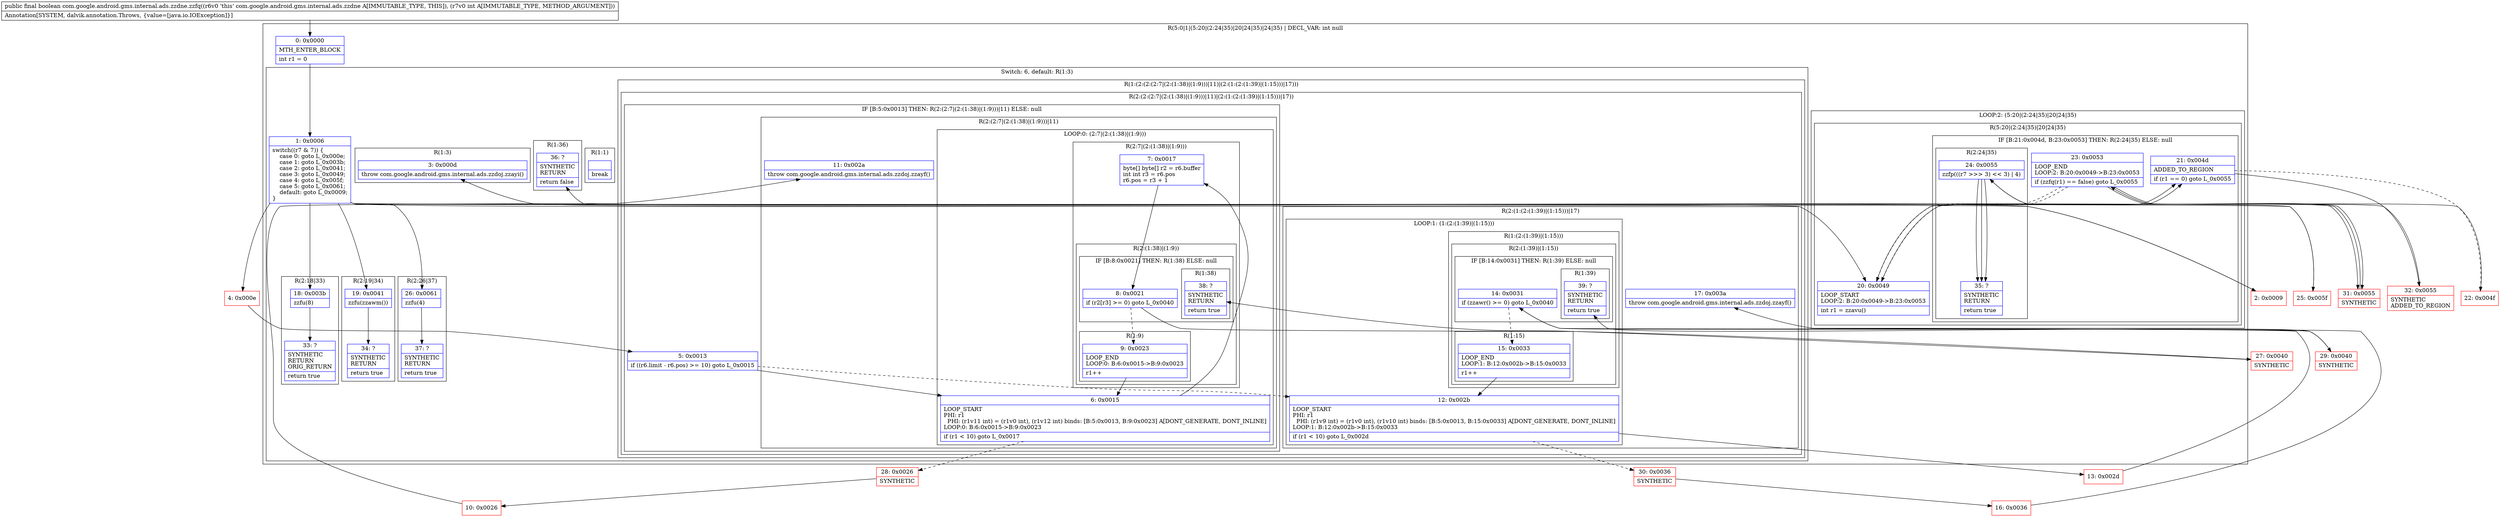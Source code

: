 digraph "CFG forcom.google.android.gms.internal.ads.zzdne.zzfq(I)Z" {
subgraph cluster_Region_1032369095 {
label = "R(5:0|1|(5:20|(2:24|35)|20|24|35)|24|35) | DECL_VAR: int null\l";
node [shape=record,color=blue];
Node_0 [shape=record,label="{0\:\ 0x0000|MTH_ENTER_BLOCK\l|int r1 = 0\l}"];
subgraph cluster_SwitchRegion_1084284100 {
label = "Switch: 6, default: R(1:3)";
node [shape=record,color=blue];
Node_1 [shape=record,label="{1\:\ 0x0006|switch((r7 & 7)) \{\l    case 0: goto L_0x000e;\l    case 1: goto L_0x003b;\l    case 2: goto L_0x0041;\l    case 3: goto L_0x0049;\l    case 4: goto L_0x005f;\l    case 5: goto L_0x0061;\l    default: goto L_0x0009;\l\}\l}"];
subgraph cluster_Region_275508889 {
label = "R(1:(2:(2:(2:7|(2:(1:38)|(1:9)))|11)|(2:(1:(2:(1:39)|(1:15)))|17)))";
node [shape=record,color=blue];
subgraph cluster_Region_731970563 {
label = "R(2:(2:(2:7|(2:(1:38)|(1:9)))|11)|(2:(1:(2:(1:39)|(1:15)))|17))";
node [shape=record,color=blue];
subgraph cluster_IfRegion_374095979 {
label = "IF [B:5:0x0013] THEN: R(2:(2:7|(2:(1:38)|(1:9)))|11) ELSE: null";
node [shape=record,color=blue];
Node_5 [shape=record,label="{5\:\ 0x0013|if ((r6.limit \- r6.pos) \>= 10) goto L_0x0015\l}"];
subgraph cluster_Region_1347217562 {
label = "R(2:(2:7|(2:(1:38)|(1:9)))|11)";
node [shape=record,color=blue];
subgraph cluster_LoopRegion_915110829 {
label = "LOOP:0: (2:7|(2:(1:38)|(1:9)))";
node [shape=record,color=blue];
Node_6 [shape=record,label="{6\:\ 0x0015|LOOP_START\lPHI: r1 \l  PHI: (r1v11 int) = (r1v0 int), (r1v12 int) binds: [B:5:0x0013, B:9:0x0023] A[DONT_GENERATE, DONT_INLINE]\lLOOP:0: B:6:0x0015\-\>B:9:0x0023\l|if (r1 \< 10) goto L_0x0017\l}"];
subgraph cluster_Region_1625298119 {
label = "R(2:7|(2:(1:38)|(1:9)))";
node [shape=record,color=blue];
Node_7 [shape=record,label="{7\:\ 0x0017|byte[] byte[] r2 = r6.buffer\lint int r3 = r6.pos\lr6.pos = r3 + 1\l}"];
subgraph cluster_Region_521980716 {
label = "R(2:(1:38)|(1:9))";
node [shape=record,color=blue];
subgraph cluster_IfRegion_1840082557 {
label = "IF [B:8:0x0021] THEN: R(1:38) ELSE: null";
node [shape=record,color=blue];
Node_8 [shape=record,label="{8\:\ 0x0021|if (r2[r3] \>= 0) goto L_0x0040\l}"];
subgraph cluster_Region_863009832 {
label = "R(1:38)";
node [shape=record,color=blue];
Node_38 [shape=record,label="{38\:\ ?|SYNTHETIC\lRETURN\l|return true\l}"];
}
}
subgraph cluster_Region_466579237 {
label = "R(1:9)";
node [shape=record,color=blue];
Node_9 [shape=record,label="{9\:\ 0x0023|LOOP_END\lLOOP:0: B:6:0x0015\-\>B:9:0x0023\l|r1++\l}"];
}
}
}
}
Node_11 [shape=record,label="{11\:\ 0x002a|throw com.google.android.gms.internal.ads.zzdoj.zzayf()\l}"];
}
}
subgraph cluster_Region_1204501813 {
label = "R(2:(1:(2:(1:39)|(1:15)))|17)";
node [shape=record,color=blue];
subgraph cluster_LoopRegion_1315303213 {
label = "LOOP:1: (1:(2:(1:39)|(1:15)))";
node [shape=record,color=blue];
Node_12 [shape=record,label="{12\:\ 0x002b|LOOP_START\lPHI: r1 \l  PHI: (r1v9 int) = (r1v0 int), (r1v10 int) binds: [B:5:0x0013, B:15:0x0033] A[DONT_GENERATE, DONT_INLINE]\lLOOP:1: B:12:0x002b\-\>B:15:0x0033\l|if (r1 \< 10) goto L_0x002d\l}"];
subgraph cluster_Region_1886651758 {
label = "R(1:(2:(1:39)|(1:15)))";
node [shape=record,color=blue];
subgraph cluster_Region_155776487 {
label = "R(2:(1:39)|(1:15))";
node [shape=record,color=blue];
subgraph cluster_IfRegion_971590106 {
label = "IF [B:14:0x0031] THEN: R(1:39) ELSE: null";
node [shape=record,color=blue];
Node_14 [shape=record,label="{14\:\ 0x0031|if (zzawr() \>= 0) goto L_0x0040\l}"];
subgraph cluster_Region_668330311 {
label = "R(1:39)";
node [shape=record,color=blue];
Node_39 [shape=record,label="{39\:\ ?|SYNTHETIC\lRETURN\l|return true\l}"];
}
}
subgraph cluster_Region_789752438 {
label = "R(1:15)";
node [shape=record,color=blue];
Node_15 [shape=record,label="{15\:\ 0x0033|LOOP_END\lLOOP:1: B:12:0x002b\-\>B:15:0x0033\l|r1++\l}"];
}
}
}
}
Node_17 [shape=record,label="{17\:\ 0x003a|throw com.google.android.gms.internal.ads.zzdoj.zzayf()\l}"];
}
}
}
subgraph cluster_Region_2010830758 {
label = "R(2:18|33)";
node [shape=record,color=blue];
Node_18 [shape=record,label="{18\:\ 0x003b|zzfu(8)\l}"];
Node_33 [shape=record,label="{33\:\ ?|SYNTHETIC\lRETURN\lORIG_RETURN\l|return true\l}"];
}
subgraph cluster_Region_972284791 {
label = "R(2:19|34)";
node [shape=record,color=blue];
Node_19 [shape=record,label="{19\:\ 0x0041|zzfu(zzawm())\l}"];
Node_34 [shape=record,label="{34\:\ ?|SYNTHETIC\lRETURN\l|return true\l}"];
}
subgraph cluster_Region_1252514314 {
label = "R(1:1)";
node [shape=record,color=blue];
Node_InsnContainer_1110478280 [shape=record,label="{|break\l}"];
}
subgraph cluster_Region_1668683215 {
label = "R(1:36)";
node [shape=record,color=blue];
Node_36 [shape=record,label="{36\:\ ?|SYNTHETIC\lRETURN\l|return false\l}"];
}
subgraph cluster_Region_1161345677 {
label = "R(2:26|37)";
node [shape=record,color=blue];
Node_26 [shape=record,label="{26\:\ 0x0061|zzfu(4)\l}"];
Node_37 [shape=record,label="{37\:\ ?|SYNTHETIC\lRETURN\l|return true\l}"];
}
subgraph cluster_Region_834359210 {
label = "R(1:3)";
node [shape=record,color=blue];
Node_3 [shape=record,label="{3\:\ 0x000d|throw com.google.android.gms.internal.ads.zzdoj.zzayi()\l}"];
}
}
subgraph cluster_LoopRegion_1814480636 {
label = "LOOP:2: (5:20|(2:24|35)|20|24|35)";
node [shape=record,color=blue];
Node_23 [shape=record,label="{23\:\ 0x0053|LOOP_END\lLOOP:2: B:20:0x0049\-\>B:23:0x0053\l|if (zzfq(r1) == false) goto L_0x0055\l}"];
subgraph cluster_Region_208680464 {
label = "R(5:20|(2:24|35)|20|24|35)";
node [shape=record,color=blue];
Node_20 [shape=record,label="{20\:\ 0x0049|LOOP_START\lLOOP:2: B:20:0x0049\-\>B:23:0x0053\l|int r1 = zzavu()\l}"];
subgraph cluster_IfRegion_224084178 {
label = "IF [B:21:0x004d, B:23:0x0053] THEN: R(2:24|35) ELSE: null";
node [shape=record,color=blue];
Node_21 [shape=record,label="{21\:\ 0x004d|ADDED_TO_REGION\l|if (r1 == 0) goto L_0x0055\l}"];
Node_23 [shape=record,label="{23\:\ 0x0053|LOOP_END\lLOOP:2: B:20:0x0049\-\>B:23:0x0053\l|if (zzfq(r1) == false) goto L_0x0055\l}"];
subgraph cluster_Region_2007222936 {
label = "R(2:24|35)";
node [shape=record,color=blue];
Node_24 [shape=record,label="{24\:\ 0x0055|zzfp(((r7 \>\>\> 3) \<\< 3) \| 4)\l}"];
Node_35 [shape=record,label="{35\:\ ?|SYNTHETIC\lRETURN\l|return true\l}"];
}
}
Node_20 [shape=record,label="{20\:\ 0x0049|LOOP_START\lLOOP:2: B:20:0x0049\-\>B:23:0x0053\l|int r1 = zzavu()\l}"];
Node_24 [shape=record,label="{24\:\ 0x0055|zzfp(((r7 \>\>\> 3) \<\< 3) \| 4)\l}"];
Node_35 [shape=record,label="{35\:\ ?|SYNTHETIC\lRETURN\l|return true\l}"];
}
}
Node_24 [shape=record,label="{24\:\ 0x0055|zzfp(((r7 \>\>\> 3) \<\< 3) \| 4)\l}"];
Node_35 [shape=record,label="{35\:\ ?|SYNTHETIC\lRETURN\l|return true\l}"];
}
Node_2 [shape=record,color=red,label="{2\:\ 0x0009}"];
Node_4 [shape=record,color=red,label="{4\:\ 0x000e}"];
Node_10 [shape=record,color=red,label="{10\:\ 0x0026}"];
Node_13 [shape=record,color=red,label="{13\:\ 0x002d}"];
Node_16 [shape=record,color=red,label="{16\:\ 0x0036}"];
Node_22 [shape=record,color=red,label="{22\:\ 0x004f}"];
Node_25 [shape=record,color=red,label="{25\:\ 0x005f}"];
Node_27 [shape=record,color=red,label="{27\:\ 0x0040|SYNTHETIC\l}"];
Node_28 [shape=record,color=red,label="{28\:\ 0x0026|SYNTHETIC\l}"];
Node_29 [shape=record,color=red,label="{29\:\ 0x0040|SYNTHETIC\l}"];
Node_30 [shape=record,color=red,label="{30\:\ 0x0036|SYNTHETIC\l}"];
Node_31 [shape=record,color=red,label="{31\:\ 0x0055|SYNTHETIC\l}"];
Node_32 [shape=record,color=red,label="{32\:\ 0x0055|SYNTHETIC\lADDED_TO_REGION\l}"];
MethodNode[shape=record,label="{public final boolean com.google.android.gms.internal.ads.zzdne.zzfq((r6v0 'this' com.google.android.gms.internal.ads.zzdne A[IMMUTABLE_TYPE, THIS]), (r7v0 int A[IMMUTABLE_TYPE, METHOD_ARGUMENT]))  | Annotation[SYSTEM, dalvik.annotation.Throws, \{value=[java.io.IOException]\}]\l}"];
MethodNode -> Node_0;
Node_0 -> Node_1;
Node_1 -> Node_2;
Node_1 -> Node_4;
Node_1 -> Node_18;
Node_1 -> Node_19;
Node_1 -> Node_20;
Node_1 -> Node_25;
Node_1 -> Node_26;
Node_5 -> Node_6;
Node_5 -> Node_12[style=dashed];
Node_6 -> Node_7;
Node_6 -> Node_28[style=dashed];
Node_7 -> Node_8;
Node_8 -> Node_9[style=dashed];
Node_8 -> Node_27;
Node_9 -> Node_6;
Node_12 -> Node_13;
Node_12 -> Node_30[style=dashed];
Node_14 -> Node_15[style=dashed];
Node_14 -> Node_29;
Node_15 -> Node_12;
Node_18 -> Node_33;
Node_19 -> Node_34;
Node_26 -> Node_37;
Node_23 -> Node_20[style=dashed];
Node_23 -> Node_31;
Node_20 -> Node_21;
Node_21 -> Node_22[style=dashed];
Node_21 -> Node_32;
Node_23 -> Node_20[style=dashed];
Node_23 -> Node_31;
Node_24 -> Node_35;
Node_20 -> Node_21;
Node_24 -> Node_35;
Node_24 -> Node_35;
Node_2 -> Node_3;
Node_4 -> Node_5;
Node_10 -> Node_11;
Node_13 -> Node_14;
Node_16 -> Node_17;
Node_22 -> Node_23;
Node_25 -> Node_36;
Node_27 -> Node_38;
Node_28 -> Node_10;
Node_29 -> Node_39;
Node_30 -> Node_16;
Node_31 -> Node_24;
Node_32 -> Node_24;
}

